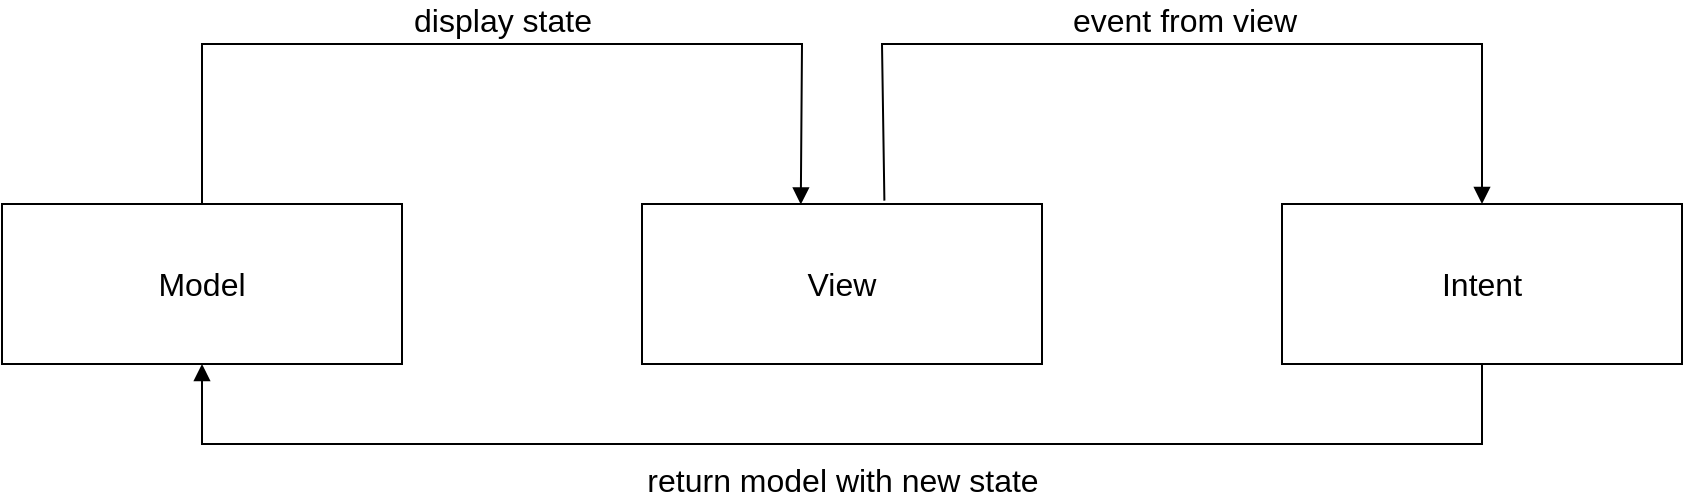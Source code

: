<mxfile version="20.8.16" type="device"><diagram name="Page-1" id="PiWe5c7L-j2oOTyehDVd"><mxGraphModel dx="928" dy="500" grid="1" gridSize="10" guides="1" tooltips="1" connect="1" arrows="1" fold="1" page="1" pageScale="1" pageWidth="700" pageHeight="1000" math="0" shadow="0"><root><mxCell id="0"/><mxCell id="1" parent="0"/><mxCell id="xlFfE3R3jbihYQR-LbAC-1" value="&lt;font style=&quot;font-size: 16px;&quot;&gt;Model&lt;/font&gt;" style="rounded=0;whiteSpace=wrap;html=1;" vertex="1" parent="1"><mxGeometry x="280" y="200" width="200" height="80" as="geometry"/></mxCell><mxCell id="xlFfE3R3jbihYQR-LbAC-3" value="&lt;font style=&quot;font-size: 16px;&quot;&gt;View&lt;/font&gt;" style="rounded=0;whiteSpace=wrap;html=1;" vertex="1" parent="1"><mxGeometry x="600" y="200" width="200" height="80" as="geometry"/></mxCell><mxCell id="xlFfE3R3jbihYQR-LbAC-4" value="&lt;font style=&quot;font-size: 16px;&quot;&gt;Intent&lt;/font&gt;" style="rounded=0;whiteSpace=wrap;html=1;" vertex="1" parent="1"><mxGeometry x="920" y="200" width="200" height="80" as="geometry"/></mxCell><mxCell id="xlFfE3R3jbihYQR-LbAC-5" value="display state" style="html=1;verticalAlign=bottom;endArrow=block;rounded=0;fontSize=16;entryX=0.397;entryY=0.003;entryDx=0;entryDy=0;exitX=0.5;exitY=0;exitDx=0;exitDy=0;entryPerimeter=0;" edge="1" parent="1" source="xlFfE3R3jbihYQR-LbAC-1" target="xlFfE3R3jbihYQR-LbAC-3"><mxGeometry width="80" relative="1" as="geometry"><mxPoint x="380" y="190" as="sourcePoint"/><mxPoint x="650" y="360" as="targetPoint"/><Array as="points"><mxPoint x="380" y="120"/><mxPoint x="680" y="120"/></Array></mxGeometry></mxCell><mxCell id="xlFfE3R3jbihYQR-LbAC-7" value="event from view" style="html=1;verticalAlign=bottom;endArrow=block;rounded=0;fontSize=16;exitX=0.606;exitY=-0.021;exitDx=0;exitDy=0;exitPerimeter=0;entryX=0.5;entryY=0;entryDx=0;entryDy=0;" edge="1" parent="1" source="xlFfE3R3jbihYQR-LbAC-3" target="xlFfE3R3jbihYQR-LbAC-4"><mxGeometry width="80" relative="1" as="geometry"><mxPoint x="770" y="160" as="sourcePoint"/><mxPoint x="850" y="160" as="targetPoint"/><Array as="points"><mxPoint x="720" y="120"/><mxPoint x="1020" y="120"/></Array></mxGeometry></mxCell><mxCell id="xlFfE3R3jbihYQR-LbAC-8" value="return model with new state" style="html=1;verticalAlign=bottom;endArrow=block;rounded=0;fontSize=16;exitX=0.5;exitY=1;exitDx=0;exitDy=0;entryX=0.5;entryY=1;entryDx=0;entryDy=0;" edge="1" parent="1" source="xlFfE3R3jbihYQR-LbAC-4" target="xlFfE3R3jbihYQR-LbAC-1"><mxGeometry y="30" width="80" relative="1" as="geometry"><mxPoint x="680" y="340" as="sourcePoint"/><mxPoint x="760" y="340" as="targetPoint"/><Array as="points"><mxPoint x="1020" y="320"/><mxPoint x="700" y="320"/><mxPoint x="380" y="320"/></Array><mxPoint as="offset"/></mxGeometry></mxCell></root></mxGraphModel></diagram></mxfile>